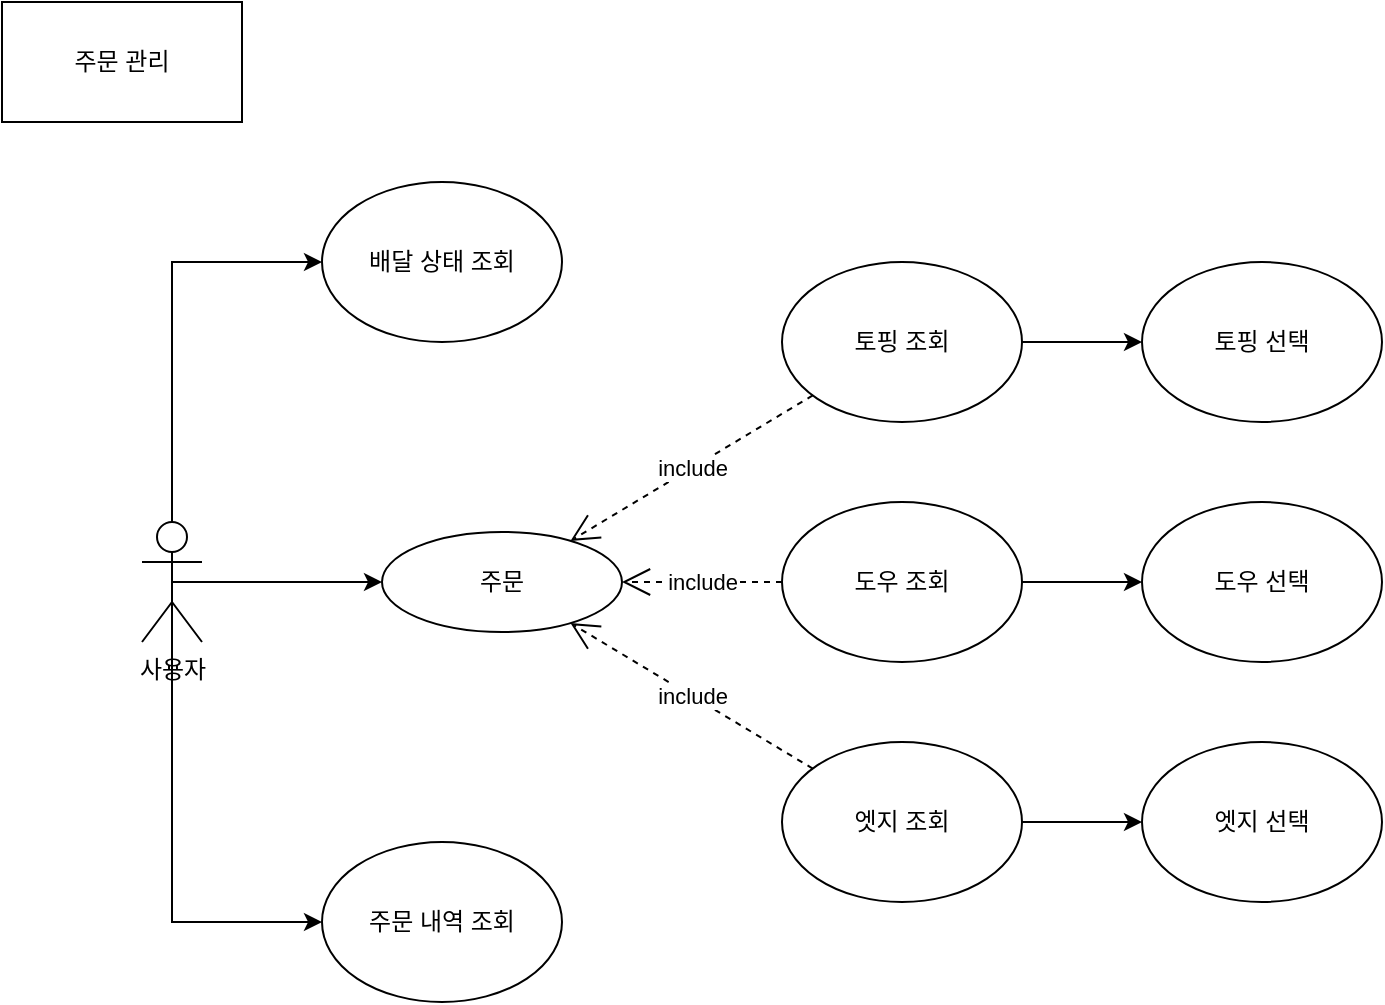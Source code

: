<mxfile version="23.1.5" type="github" pages="3">
  <diagram name="Page-1" id="TDrRq_clcDp7jgMqb2wg">
    <mxGraphModel dx="1434" dy="746" grid="1" gridSize="10" guides="1" tooltips="1" connect="1" arrows="1" fold="1" page="1" pageScale="1" pageWidth="850" pageHeight="1100" math="0" shadow="0">
      <root>
        <mxCell id="0" />
        <mxCell id="1" parent="0" />
        <mxCell id="6mpAcv2N_suDXsIpBkOx-11" style="edgeStyle=orthogonalEdgeStyle;rounded=0;orthogonalLoop=1;jettySize=auto;html=1;exitX=0.5;exitY=0.5;exitDx=0;exitDy=0;exitPerimeter=0;entryX=0;entryY=0.5;entryDx=0;entryDy=0;" edge="1" parent="1" source="6mpAcv2N_suDXsIpBkOx-1" target="6mpAcv2N_suDXsIpBkOx-10">
          <mxGeometry relative="1" as="geometry" />
        </mxCell>
        <mxCell id="6mpAcv2N_suDXsIpBkOx-35" style="edgeStyle=orthogonalEdgeStyle;rounded=0;orthogonalLoop=1;jettySize=auto;html=1;exitX=0.5;exitY=0.5;exitDx=0;exitDy=0;exitPerimeter=0;" edge="1" parent="1" source="6mpAcv2N_suDXsIpBkOx-1" target="6mpAcv2N_suDXsIpBkOx-32">
          <mxGeometry relative="1" as="geometry">
            <Array as="points">
              <mxPoint x="155" y="200" />
            </Array>
          </mxGeometry>
        </mxCell>
        <mxCell id="6mpAcv2N_suDXsIpBkOx-36" style="edgeStyle=orthogonalEdgeStyle;rounded=0;orthogonalLoop=1;jettySize=auto;html=1;exitX=0.5;exitY=0.5;exitDx=0;exitDy=0;exitPerimeter=0;" edge="1" parent="1" source="6mpAcv2N_suDXsIpBkOx-1" target="6mpAcv2N_suDXsIpBkOx-30">
          <mxGeometry relative="1" as="geometry">
            <Array as="points">
              <mxPoint x="155" y="530" />
            </Array>
          </mxGeometry>
        </mxCell>
        <mxCell id="6mpAcv2N_suDXsIpBkOx-1" value="사용자" style="shape=umlActor;verticalLabelPosition=bottom;verticalAlign=top;outlineConnect=0;fontStyle=0;align=center;horizontal=1;html=1;" vertex="1" parent="1">
          <mxGeometry x="140" y="330" width="30" height="60" as="geometry" />
        </mxCell>
        <mxCell id="6mpAcv2N_suDXsIpBkOx-10" value="주문" style="ellipse;whiteSpace=wrap;html=1;" vertex="1" parent="1">
          <mxGeometry x="260" y="335" width="120" height="50" as="geometry" />
        </mxCell>
        <mxCell id="6mpAcv2N_suDXsIpBkOx-28" style="edgeStyle=orthogonalEdgeStyle;rounded=0;orthogonalLoop=1;jettySize=auto;html=1;exitX=1;exitY=0.5;exitDx=0;exitDy=0;" edge="1" parent="1" source="6mpAcv2N_suDXsIpBkOx-12" target="6mpAcv2N_suDXsIpBkOx-25">
          <mxGeometry relative="1" as="geometry" />
        </mxCell>
        <mxCell id="6mpAcv2N_suDXsIpBkOx-12" value="도우 조회" style="ellipse;whiteSpace=wrap;html=1;" vertex="1" parent="1">
          <mxGeometry x="460" y="320" width="120" height="80" as="geometry" />
        </mxCell>
        <mxCell id="6mpAcv2N_suDXsIpBkOx-29" style="edgeStyle=orthogonalEdgeStyle;rounded=0;orthogonalLoop=1;jettySize=auto;html=1;exitX=1;exitY=0.5;exitDx=0;exitDy=0;" edge="1" parent="1" source="6mpAcv2N_suDXsIpBkOx-14" target="6mpAcv2N_suDXsIpBkOx-26">
          <mxGeometry relative="1" as="geometry" />
        </mxCell>
        <mxCell id="6mpAcv2N_suDXsIpBkOx-14" value="엣지 조회" style="ellipse;whiteSpace=wrap;html=1;" vertex="1" parent="1">
          <mxGeometry x="460" y="440" width="120" height="80" as="geometry" />
        </mxCell>
        <mxCell id="6mpAcv2N_suDXsIpBkOx-27" style="edgeStyle=orthogonalEdgeStyle;rounded=0;orthogonalLoop=1;jettySize=auto;html=1;exitX=1;exitY=0.5;exitDx=0;exitDy=0;" edge="1" parent="1" source="6mpAcv2N_suDXsIpBkOx-15" target="6mpAcv2N_suDXsIpBkOx-24">
          <mxGeometry relative="1" as="geometry" />
        </mxCell>
        <mxCell id="6mpAcv2N_suDXsIpBkOx-15" value="토핑 조회" style="ellipse;whiteSpace=wrap;html=1;" vertex="1" parent="1">
          <mxGeometry x="460" y="200" width="120" height="80" as="geometry" />
        </mxCell>
        <mxCell id="6mpAcv2N_suDXsIpBkOx-16" value="include" style="endArrow=open;endSize=12;dashed=1;html=1;rounded=0;" edge="1" parent="1" source="6mpAcv2N_suDXsIpBkOx-12" target="6mpAcv2N_suDXsIpBkOx-10">
          <mxGeometry width="160" relative="1" as="geometry">
            <mxPoint x="340" y="430" as="sourcePoint" />
            <mxPoint x="500" y="430" as="targetPoint" />
          </mxGeometry>
        </mxCell>
        <mxCell id="6mpAcv2N_suDXsIpBkOx-19" value="include" style="endArrow=open;endSize=12;dashed=1;html=1;rounded=0;" edge="1" parent="1" source="6mpAcv2N_suDXsIpBkOx-14" target="6mpAcv2N_suDXsIpBkOx-10">
          <mxGeometry width="160" relative="1" as="geometry">
            <mxPoint x="470" y="370" as="sourcePoint" />
            <mxPoint x="390" y="370" as="targetPoint" />
          </mxGeometry>
        </mxCell>
        <mxCell id="6mpAcv2N_suDXsIpBkOx-20" value="include" style="endArrow=open;endSize=12;dashed=1;html=1;rounded=0;" edge="1" parent="1" source="6mpAcv2N_suDXsIpBkOx-15" target="6mpAcv2N_suDXsIpBkOx-10">
          <mxGeometry width="160" relative="1" as="geometry">
            <mxPoint x="485" y="463" as="sourcePoint" />
            <mxPoint x="364" y="391" as="targetPoint" />
          </mxGeometry>
        </mxCell>
        <mxCell id="6mpAcv2N_suDXsIpBkOx-24" value="토핑 선택" style="ellipse;whiteSpace=wrap;html=1;" vertex="1" parent="1">
          <mxGeometry x="640" y="200" width="120" height="80" as="geometry" />
        </mxCell>
        <mxCell id="6mpAcv2N_suDXsIpBkOx-25" value="도우 선택" style="ellipse;whiteSpace=wrap;html=1;" vertex="1" parent="1">
          <mxGeometry x="640" y="320" width="120" height="80" as="geometry" />
        </mxCell>
        <mxCell id="6mpAcv2N_suDXsIpBkOx-26" value="엣지 선택" style="ellipse;whiteSpace=wrap;html=1;" vertex="1" parent="1">
          <mxGeometry x="640" y="440" width="120" height="80" as="geometry" />
        </mxCell>
        <mxCell id="6mpAcv2N_suDXsIpBkOx-30" value="주문 내역 조회" style="ellipse;whiteSpace=wrap;html=1;" vertex="1" parent="1">
          <mxGeometry x="230" y="490" width="120" height="80" as="geometry" />
        </mxCell>
        <mxCell id="6mpAcv2N_suDXsIpBkOx-32" value="배달 상태 조회" style="ellipse;whiteSpace=wrap;html=1;" vertex="1" parent="1">
          <mxGeometry x="230" y="160" width="120" height="80" as="geometry" />
        </mxCell>
        <mxCell id="lcF-pULiy9dmBP1PynvS-1" value="주문 관리" style="rounded=0;whiteSpace=wrap;html=1;" vertex="1" parent="1">
          <mxGeometry x="70" y="70" width="120" height="60" as="geometry" />
        </mxCell>
      </root>
    </mxGraphModel>
  </diagram>
  <diagram id="L94Y-P0UACiQY8B-Z_vE" name="Page-2">
    <mxGraphModel dx="1434" dy="746" grid="1" gridSize="10" guides="1" tooltips="1" connect="1" arrows="1" fold="1" page="1" pageScale="1" pageWidth="850" pageHeight="1100" math="0" shadow="0">
      <root>
        <mxCell id="0" />
        <mxCell id="1" parent="0" />
        <mxCell id="WKE1iRy4n5xgZTGstvHm-7" style="edgeStyle=orthogonalEdgeStyle;rounded=0;orthogonalLoop=1;jettySize=auto;html=1;exitX=0.5;exitY=0.5;exitDx=0;exitDy=0;exitPerimeter=0;" edge="1" parent="1" source="WKE1iRy4n5xgZTGstvHm-1" target="WKE1iRy4n5xgZTGstvHm-2">
          <mxGeometry relative="1" as="geometry">
            <Array as="points">
              <mxPoint x="225" y="180" />
            </Array>
          </mxGeometry>
        </mxCell>
        <mxCell id="WKE1iRy4n5xgZTGstvHm-8" style="edgeStyle=orthogonalEdgeStyle;rounded=0;orthogonalLoop=1;jettySize=auto;html=1;exitX=0.5;exitY=0.5;exitDx=0;exitDy=0;exitPerimeter=0;" edge="1" parent="1" source="WKE1iRy4n5xgZTGstvHm-1" target="WKE1iRy4n5xgZTGstvHm-5">
          <mxGeometry relative="1" as="geometry" />
        </mxCell>
        <mxCell id="WKE1iRy4n5xgZTGstvHm-9" style="edgeStyle=orthogonalEdgeStyle;rounded=0;orthogonalLoop=1;jettySize=auto;html=1;exitX=0.5;exitY=0.5;exitDx=0;exitDy=0;exitPerimeter=0;" edge="1" parent="1" source="WKE1iRy4n5xgZTGstvHm-1" target="WKE1iRy4n5xgZTGstvHm-3">
          <mxGeometry relative="1" as="geometry">
            <Array as="points">
              <mxPoint x="225" y="270" />
            </Array>
          </mxGeometry>
        </mxCell>
        <mxCell id="WKE1iRy4n5xgZTGstvHm-10" style="edgeStyle=orthogonalEdgeStyle;rounded=0;orthogonalLoop=1;jettySize=auto;html=1;exitX=0.5;exitY=0.5;exitDx=0;exitDy=0;exitPerimeter=0;" edge="1" parent="1" source="WKE1iRy4n5xgZTGstvHm-1" target="WKE1iRy4n5xgZTGstvHm-6">
          <mxGeometry relative="1" as="geometry">
            <Array as="points">
              <mxPoint x="225" y="490" />
            </Array>
          </mxGeometry>
        </mxCell>
        <mxCell id="WKE1iRy4n5xgZTGstvHm-11" style="edgeStyle=orthogonalEdgeStyle;rounded=0;orthogonalLoop=1;jettySize=auto;html=1;exitX=0.5;exitY=0.5;exitDx=0;exitDy=0;exitPerimeter=0;" edge="1" parent="1" source="WKE1iRy4n5xgZTGstvHm-1" target="WKE1iRy4n5xgZTGstvHm-4">
          <mxGeometry relative="1" as="geometry">
            <Array as="points">
              <mxPoint x="225" y="590" />
            </Array>
          </mxGeometry>
        </mxCell>
        <mxCell id="WKE1iRy4n5xgZTGstvHm-1" value="사용자" style="shape=umlActor;verticalLabelPosition=bottom;verticalAlign=top;html=1;outlineConnect=0;" vertex="1" parent="1">
          <mxGeometry x="210" y="350" width="30" height="60" as="geometry" />
        </mxCell>
        <mxCell id="WKE1iRy4n5xgZTGstvHm-2" value="회원 가입" style="ellipse;whiteSpace=wrap;html=1;" vertex="1" parent="1">
          <mxGeometry x="260" y="130" width="120" height="80" as="geometry" />
        </mxCell>
        <mxCell id="WKE1iRy4n5xgZTGstvHm-3" value="로그인" style="ellipse;whiteSpace=wrap;html=1;" vertex="1" parent="1">
          <mxGeometry x="380" y="230" width="120" height="80" as="geometry" />
        </mxCell>
        <mxCell id="WKE1iRy4n5xgZTGstvHm-4" value="회원 탈퇴" style="ellipse;whiteSpace=wrap;html=1;" vertex="1" parent="1">
          <mxGeometry x="260" y="550" width="120" height="80" as="geometry" />
        </mxCell>
        <mxCell id="WKE1iRy4n5xgZTGstvHm-5" value="회원 정보 조회" style="ellipse;whiteSpace=wrap;html=1;" vertex="1" parent="1">
          <mxGeometry x="390" y="340" width="120" height="80" as="geometry" />
        </mxCell>
        <mxCell id="WKE1iRy4n5xgZTGstvHm-6" value="회원 정보 수정" style="ellipse;whiteSpace=wrap;html=1;" vertex="1" parent="1">
          <mxGeometry x="380" y="460" width="120" height="80" as="geometry" />
        </mxCell>
        <mxCell id="BkL7ZnbEL68_kKcSuo0v-1" value="회원 관리" style="rounded=0;whiteSpace=wrap;html=1;" vertex="1" parent="1">
          <mxGeometry x="40" y="40" width="120" height="60" as="geometry" />
        </mxCell>
      </root>
    </mxGraphModel>
  </diagram>
  <diagram id="Qr-Cd6AYqIzZ6HsfsoFv" name="Page-3">
    <mxGraphModel dx="1434" dy="746" grid="1" gridSize="10" guides="1" tooltips="1" connect="1" arrows="1" fold="1" page="1" pageScale="1" pageWidth="850" pageHeight="1100" math="0" shadow="0">
      <root>
        <mxCell id="0" />
        <mxCell id="1" parent="0" />
        <mxCell id="Y1tVxuLoz7Rijt0v32Uv-25" style="edgeStyle=orthogonalEdgeStyle;rounded=0;orthogonalLoop=1;jettySize=auto;html=1;exitX=0.5;exitY=0.5;exitDx=0;exitDy=0;exitPerimeter=0;entryX=0;entryY=0.5;entryDx=0;entryDy=0;" edge="1" parent="1" source="Y1tVxuLoz7Rijt0v32Uv-1" target="Y1tVxuLoz7Rijt0v32Uv-19">
          <mxGeometry relative="1" as="geometry" />
        </mxCell>
        <mxCell id="Y1tVxuLoz7Rijt0v32Uv-26" style="edgeStyle=orthogonalEdgeStyle;rounded=0;orthogonalLoop=1;jettySize=auto;html=1;exitX=0.5;exitY=0.5;exitDx=0;exitDy=0;exitPerimeter=0;entryX=0;entryY=0.5;entryDx=0;entryDy=0;" edge="1" parent="1" source="Y1tVxuLoz7Rijt0v32Uv-1" target="Y1tVxuLoz7Rijt0v32Uv-20">
          <mxGeometry relative="1" as="geometry" />
        </mxCell>
        <mxCell id="Y1tVxuLoz7Rijt0v32Uv-27" style="edgeStyle=orthogonalEdgeStyle;rounded=0;orthogonalLoop=1;jettySize=auto;html=1;exitX=0.5;exitY=0.5;exitDx=0;exitDy=0;exitPerimeter=0;" edge="1" parent="1" source="Y1tVxuLoz7Rijt0v32Uv-1" target="Y1tVxuLoz7Rijt0v32Uv-21">
          <mxGeometry relative="1" as="geometry" />
        </mxCell>
        <mxCell id="Y1tVxuLoz7Rijt0v32Uv-28" style="edgeStyle=orthogonalEdgeStyle;rounded=0;orthogonalLoop=1;jettySize=auto;html=1;exitX=0.5;exitY=0.5;exitDx=0;exitDy=0;exitPerimeter=0;entryX=0;entryY=0.5;entryDx=0;entryDy=0;" edge="1" parent="1" source="Y1tVxuLoz7Rijt0v32Uv-1" target="Y1tVxuLoz7Rijt0v32Uv-24">
          <mxGeometry relative="1" as="geometry" />
        </mxCell>
        <mxCell id="Y1tVxuLoz7Rijt0v32Uv-1" value="사장" style="shape=umlActor;verticalLabelPosition=bottom;verticalAlign=top;html=1;outlineConnect=0;" vertex="1" parent="1">
          <mxGeometry x="130" y="380" width="30" height="60" as="geometry" />
        </mxCell>
        <mxCell id="Y1tVxuLoz7Rijt0v32Uv-2" value="도우 조회" style="ellipse;whiteSpace=wrap;html=1;" vertex="1" parent="1">
          <mxGeometry x="250" y="190" width="120" height="80" as="geometry" />
        </mxCell>
        <mxCell id="Y1tVxuLoz7Rijt0v32Uv-3" value="엣지 조회" style="ellipse;whiteSpace=wrap;html=1;" vertex="1" parent="1">
          <mxGeometry x="390" y="190" width="120" height="80" as="geometry" />
        </mxCell>
        <mxCell id="Y1tVxuLoz7Rijt0v32Uv-4" value="토핑 조회" style="ellipse;whiteSpace=wrap;html=1;" vertex="1" parent="1">
          <mxGeometry x="540" y="190" width="120" height="80" as="geometry" />
        </mxCell>
        <mxCell id="Y1tVxuLoz7Rijt0v32Uv-7" value="도우 추가" style="ellipse;whiteSpace=wrap;html=1;" vertex="1" parent="1">
          <mxGeometry x="250" y="320" width="120" height="80" as="geometry" />
        </mxCell>
        <mxCell id="Y1tVxuLoz7Rijt0v32Uv-8" value="엣지 추가" style="ellipse;whiteSpace=wrap;html=1;" vertex="1" parent="1">
          <mxGeometry x="390" y="320" width="120" height="80" as="geometry" />
        </mxCell>
        <mxCell id="Y1tVxuLoz7Rijt0v32Uv-9" value="토핑 추가" style="ellipse;whiteSpace=wrap;html=1;" vertex="1" parent="1">
          <mxGeometry x="540" y="320" width="120" height="80" as="geometry" />
        </mxCell>
        <mxCell id="Y1tVxuLoz7Rijt0v32Uv-12" value="도우 삭제" style="ellipse;whiteSpace=wrap;html=1;" vertex="1" parent="1">
          <mxGeometry x="250" y="450" width="120" height="80" as="geometry" />
        </mxCell>
        <mxCell id="Y1tVxuLoz7Rijt0v32Uv-13" value="엣지 삭제" style="ellipse;whiteSpace=wrap;html=1;" vertex="1" parent="1">
          <mxGeometry x="390" y="450" width="120" height="80" as="geometry" />
        </mxCell>
        <mxCell id="Y1tVxuLoz7Rijt0v32Uv-14" value="토핑 삭제" style="ellipse;whiteSpace=wrap;html=1;" vertex="1" parent="1">
          <mxGeometry x="540" y="450" width="120" height="80" as="geometry" />
        </mxCell>
        <mxCell id="Y1tVxuLoz7Rijt0v32Uv-19" value="" style="swimlane;startSize=0;" vertex="1" parent="1">
          <mxGeometry x="220" y="160" width="460" height="130" as="geometry" />
        </mxCell>
        <mxCell id="Y1tVxuLoz7Rijt0v32Uv-20" value="" style="swimlane;startSize=0;" vertex="1" parent="1">
          <mxGeometry x="220" y="300" width="460" height="130" as="geometry" />
        </mxCell>
        <mxCell id="Y1tVxuLoz7Rijt0v32Uv-21" value="" style="swimlane;startSize=0;" vertex="1" parent="1">
          <mxGeometry x="220" y="440" width="460" height="130" as="geometry" />
        </mxCell>
        <mxCell id="Y1tVxuLoz7Rijt0v32Uv-24" value="" style="swimlane;startSize=0;" vertex="1" parent="1">
          <mxGeometry x="220" y="590" width="460" height="130" as="geometry" />
        </mxCell>
        <mxCell id="Y1tVxuLoz7Rijt0v32Uv-16" value="엣지 가격 수정" style="ellipse;whiteSpace=wrap;html=1;" vertex="1" parent="Y1tVxuLoz7Rijt0v32Uv-24">
          <mxGeometry x="170" y="20" width="120" height="80" as="geometry" />
        </mxCell>
        <mxCell id="Y1tVxuLoz7Rijt0v32Uv-15" value="도우 가격 수정" style="ellipse;whiteSpace=wrap;html=1;" vertex="1" parent="Y1tVxuLoz7Rijt0v32Uv-24">
          <mxGeometry x="30" y="20" width="120" height="80" as="geometry" />
        </mxCell>
        <mxCell id="Y1tVxuLoz7Rijt0v32Uv-17" value="토핑 가격 수정" style="ellipse;whiteSpace=wrap;html=1;" vertex="1" parent="Y1tVxuLoz7Rijt0v32Uv-24">
          <mxGeometry x="320" y="20" width="120" height="80" as="geometry" />
        </mxCell>
        <mxCell id="Vu8j8r3aW2UAiEi2iqnZ-1" value="피자 관리" style="rounded=0;whiteSpace=wrap;html=1;" vertex="1" parent="1">
          <mxGeometry x="40" y="140" width="120" height="60" as="geometry" />
        </mxCell>
      </root>
    </mxGraphModel>
  </diagram>
</mxfile>
